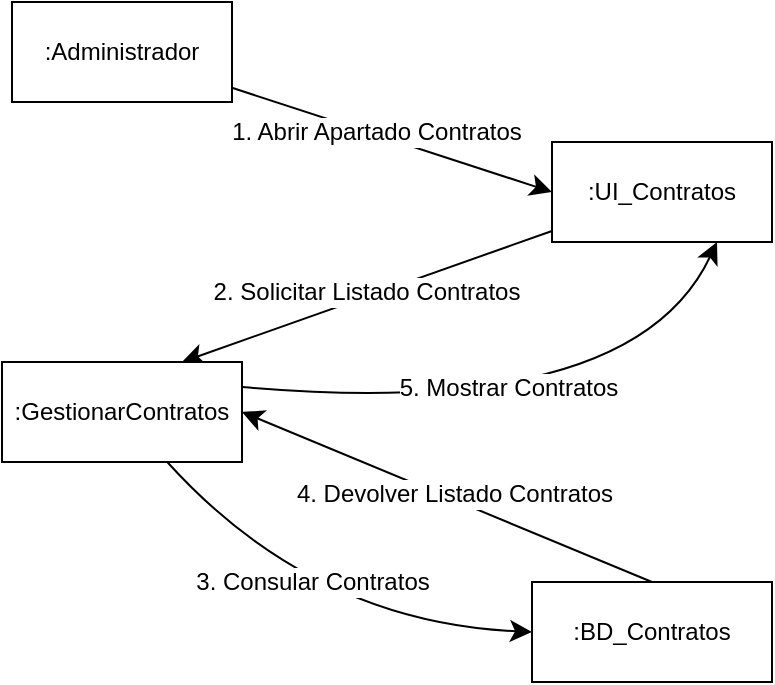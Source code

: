 <mxfile version="28.0.4">
  <diagram name="Página-1" id="b9gsBTiAQnRDNvG3-Nrm">
    <mxGraphModel dx="443" dy="547" grid="1" gridSize="10" guides="1" tooltips="1" connect="1" arrows="1" fold="1" page="1" pageScale="1" pageWidth="827" pageHeight="1169" math="0" shadow="0">
      <root>
        <mxCell id="0" />
        <mxCell id="1" parent="0" />
        <mxCell id="p0EOxhNkVSFKZl7nwKyP-4" style="edgeStyle=none;curved=1;rounded=0;orthogonalLoop=1;jettySize=auto;html=1;entryX=0;entryY=0.5;entryDx=0;entryDy=0;fontSize=12;startSize=8;endSize=8;" edge="1" parent="1" source="p0EOxhNkVSFKZl7nwKyP-1" target="p0EOxhNkVSFKZl7nwKyP-2">
          <mxGeometry relative="1" as="geometry" />
        </mxCell>
        <mxCell id="p0EOxhNkVSFKZl7nwKyP-11" value="1. Abrir Apartado Contratos" style="edgeLabel;html=1;align=center;verticalAlign=middle;resizable=0;points=[];fontSize=12;" vertex="1" connectable="0" parent="p0EOxhNkVSFKZl7nwKyP-4">
          <mxGeometry x="-0.111" y="1" relative="1" as="geometry">
            <mxPoint as="offset" />
          </mxGeometry>
        </mxCell>
        <mxCell id="p0EOxhNkVSFKZl7nwKyP-1" value=":Administrador" style="html=1;whiteSpace=wrap;" vertex="1" parent="1">
          <mxGeometry x="40" y="40" width="110" height="50" as="geometry" />
        </mxCell>
        <mxCell id="p0EOxhNkVSFKZl7nwKyP-6" style="edgeStyle=none;curved=1;rounded=0;orthogonalLoop=1;jettySize=auto;html=1;entryX=0.75;entryY=0;entryDx=0;entryDy=0;fontSize=12;startSize=8;endSize=8;" edge="1" parent="1" source="p0EOxhNkVSFKZl7nwKyP-2" target="p0EOxhNkVSFKZl7nwKyP-5">
          <mxGeometry relative="1" as="geometry" />
        </mxCell>
        <mxCell id="p0EOxhNkVSFKZl7nwKyP-12" value="2. Solicitar Listado Contratos" style="edgeLabel;html=1;align=center;verticalAlign=middle;resizable=0;points=[];fontSize=12;" vertex="1" connectable="0" parent="p0EOxhNkVSFKZl7nwKyP-6">
          <mxGeometry x="-0.079" relative="1" as="geometry">
            <mxPoint x="-8" as="offset" />
          </mxGeometry>
        </mxCell>
        <mxCell id="p0EOxhNkVSFKZl7nwKyP-2" value=":UI_Contratos" style="html=1;whiteSpace=wrap;" vertex="1" parent="1">
          <mxGeometry x="310" y="110" width="110" height="50" as="geometry" />
        </mxCell>
        <mxCell id="p0EOxhNkVSFKZl7nwKyP-8" style="edgeStyle=none;curved=1;rounded=0;orthogonalLoop=1;jettySize=auto;html=1;entryX=0;entryY=0.5;entryDx=0;entryDy=0;fontSize=12;startSize=8;endSize=8;" edge="1" parent="1" source="p0EOxhNkVSFKZl7nwKyP-5" target="p0EOxhNkVSFKZl7nwKyP-7">
          <mxGeometry relative="1" as="geometry">
            <Array as="points">
              <mxPoint x="190" y="350" />
            </Array>
          </mxGeometry>
        </mxCell>
        <mxCell id="p0EOxhNkVSFKZl7nwKyP-14" value="3. Consular Contratos" style="edgeLabel;html=1;align=center;verticalAlign=middle;resizable=0;points=[];fontSize=12;" vertex="1" connectable="0" parent="p0EOxhNkVSFKZl7nwKyP-8">
          <mxGeometry x="-0.221" relative="1" as="geometry">
            <mxPoint x="15" y="-3" as="offset" />
          </mxGeometry>
        </mxCell>
        <mxCell id="p0EOxhNkVSFKZl7nwKyP-10" style="edgeStyle=none;curved=1;rounded=0;orthogonalLoop=1;jettySize=auto;html=1;entryX=0.75;entryY=1;entryDx=0;entryDy=0;fontSize=12;startSize=8;endSize=8;exitX=1;exitY=0.25;exitDx=0;exitDy=0;" edge="1" parent="1" source="p0EOxhNkVSFKZl7nwKyP-5" target="p0EOxhNkVSFKZl7nwKyP-2">
          <mxGeometry relative="1" as="geometry">
            <Array as="points">
              <mxPoint x="350" y="250" />
            </Array>
          </mxGeometry>
        </mxCell>
        <mxCell id="p0EOxhNkVSFKZl7nwKyP-16" value="5. Mostrar Contratos" style="edgeLabel;html=1;align=center;verticalAlign=middle;resizable=0;points=[];fontSize=12;" vertex="1" connectable="0" parent="p0EOxhNkVSFKZl7nwKyP-10">
          <mxGeometry x="-0.105" y="12" relative="1" as="geometry">
            <mxPoint as="offset" />
          </mxGeometry>
        </mxCell>
        <mxCell id="p0EOxhNkVSFKZl7nwKyP-5" value=":GestionarContratos" style="html=1;whiteSpace=wrap;" vertex="1" parent="1">
          <mxGeometry x="35" y="220" width="120" height="50" as="geometry" />
        </mxCell>
        <mxCell id="p0EOxhNkVSFKZl7nwKyP-9" style="edgeStyle=none;curved=1;rounded=0;orthogonalLoop=1;jettySize=auto;html=1;entryX=1;entryY=0.5;entryDx=0;entryDy=0;fontSize=12;startSize=8;endSize=8;exitX=0.5;exitY=0;exitDx=0;exitDy=0;" edge="1" parent="1" source="p0EOxhNkVSFKZl7nwKyP-7" target="p0EOxhNkVSFKZl7nwKyP-5">
          <mxGeometry relative="1" as="geometry" />
        </mxCell>
        <mxCell id="p0EOxhNkVSFKZl7nwKyP-15" value="4. Devolver Listado Contratos" style="edgeLabel;html=1;align=center;verticalAlign=middle;resizable=0;points=[];fontSize=12;" vertex="1" connectable="0" parent="p0EOxhNkVSFKZl7nwKyP-9">
          <mxGeometry x="-0.019" y="-3" relative="1" as="geometry">
            <mxPoint as="offset" />
          </mxGeometry>
        </mxCell>
        <mxCell id="p0EOxhNkVSFKZl7nwKyP-7" value=":BD_Contratos" style="html=1;whiteSpace=wrap;" vertex="1" parent="1">
          <mxGeometry x="300" y="330" width="120" height="50" as="geometry" />
        </mxCell>
      </root>
    </mxGraphModel>
  </diagram>
</mxfile>
